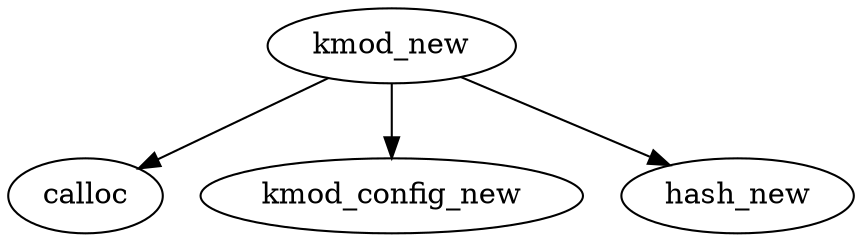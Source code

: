 digraph G {
size = "7.5 7.5"

	kmod_new -> calloc;
	kmod_new -> kmod_config_new;
	kmod_new -> hash_new;

}
